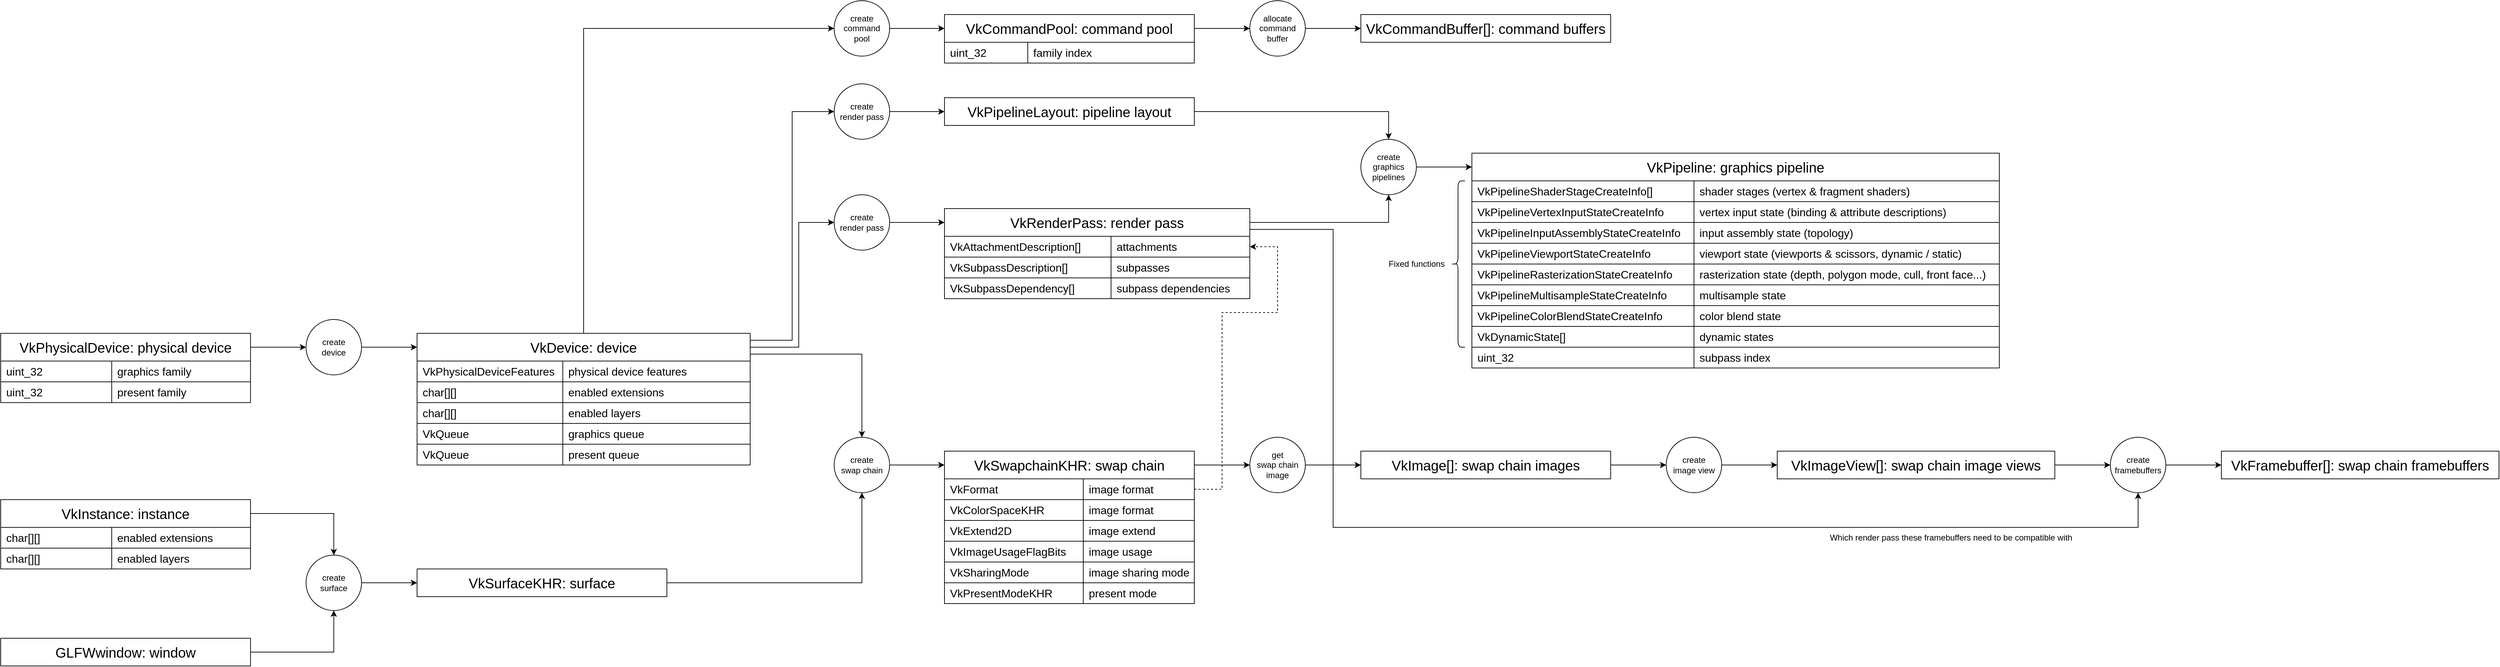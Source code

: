<mxfile version="23.1.5" type="device">
  <diagram name="第 1 页" id="pMj_DBe2h2y4TKAVPuIv">
    <mxGraphModel dx="1659" dy="964" grid="1" gridSize="10" guides="1" tooltips="1" connect="1" arrows="1" fold="1" page="1" pageScale="1" pageWidth="827" pageHeight="1169" math="0" shadow="0">
      <root>
        <mxCell id="0" />
        <mxCell id="1" parent="0" />
        <mxCell id="D-WpxhoJZHUKHinEnFPa-45" style="edgeStyle=orthogonalEdgeStyle;rounded=0;orthogonalLoop=1;jettySize=auto;html=1;exitX=1;exitY=0.5;exitDx=0;exitDy=0;entryX=0;entryY=0.5;entryDx=0;entryDy=0;" edge="1" parent="1" source="D-WpxhoJZHUKHinEnFPa-33" target="D-WpxhoJZHUKHinEnFPa-41">
          <mxGeometry relative="1" as="geometry" />
        </mxCell>
        <mxCell id="D-WpxhoJZHUKHinEnFPa-33" value="create&lt;br&gt;surface" style="ellipse;whiteSpace=wrap;html=1;aspect=fixed;" vertex="1" parent="1">
          <mxGeometry x="480" y="880" width="80" height="80" as="geometry" />
        </mxCell>
        <mxCell id="D-WpxhoJZHUKHinEnFPa-43" style="edgeStyle=orthogonalEdgeStyle;rounded=0;orthogonalLoop=1;jettySize=auto;html=1;exitX=1;exitY=0.5;exitDx=0;exitDy=0;entryX=0.5;entryY=0;entryDx=0;entryDy=0;" edge="1" parent="1" source="D-WpxhoJZHUKHinEnFPa-35" target="D-WpxhoJZHUKHinEnFPa-33">
          <mxGeometry relative="1" as="geometry" />
        </mxCell>
        <mxCell id="D-WpxhoJZHUKHinEnFPa-35" value="VkInstance: instance" style="rounded=0;whiteSpace=wrap;html=1;fontSize=20;" vertex="1" parent="1">
          <mxGeometry x="40" y="800" width="360" height="40" as="geometry" />
        </mxCell>
        <mxCell id="D-WpxhoJZHUKHinEnFPa-36" value="char[][]" style="rounded=0;whiteSpace=wrap;html=1;fontSize=16;align=left;spacingLeft=6;" vertex="1" parent="1">
          <mxGeometry x="40" y="840" width="160" height="30" as="geometry" />
        </mxCell>
        <mxCell id="D-WpxhoJZHUKHinEnFPa-37" value="enabled extensions" style="rounded=0;whiteSpace=wrap;html=1;fontSize=16;spacingLeft=6;align=left;" vertex="1" parent="1">
          <mxGeometry x="200" y="840" width="200" height="30" as="geometry" />
        </mxCell>
        <mxCell id="D-WpxhoJZHUKHinEnFPa-38" value="char[][]" style="rounded=0;whiteSpace=wrap;html=1;fontSize=16;spacingLeft=6;align=left;" vertex="1" parent="1">
          <mxGeometry x="40" y="870" width="160" height="30" as="geometry" />
        </mxCell>
        <mxCell id="D-WpxhoJZHUKHinEnFPa-39" value="enabled layers" style="rounded=0;whiteSpace=wrap;html=1;fontSize=16;spacingLeft=6;align=left;" vertex="1" parent="1">
          <mxGeometry x="200" y="870" width="200" height="30" as="geometry" />
        </mxCell>
        <mxCell id="D-WpxhoJZHUKHinEnFPa-44" style="edgeStyle=orthogonalEdgeStyle;rounded=0;orthogonalLoop=1;jettySize=auto;html=1;exitX=1;exitY=0.5;exitDx=0;exitDy=0;entryX=0.5;entryY=1;entryDx=0;entryDy=0;" edge="1" parent="1" source="D-WpxhoJZHUKHinEnFPa-40" target="D-WpxhoJZHUKHinEnFPa-33">
          <mxGeometry relative="1" as="geometry" />
        </mxCell>
        <mxCell id="D-WpxhoJZHUKHinEnFPa-40" value="GLFWwindow: window" style="rounded=0;whiteSpace=wrap;html=1;fontSize=20;" vertex="1" parent="1">
          <mxGeometry x="40" y="1000" width="360" height="40" as="geometry" />
        </mxCell>
        <mxCell id="D-WpxhoJZHUKHinEnFPa-72" style="edgeStyle=orthogonalEdgeStyle;rounded=0;orthogonalLoop=1;jettySize=auto;html=1;exitX=1;exitY=0.5;exitDx=0;exitDy=0;entryX=0.5;entryY=1;entryDx=0;entryDy=0;" edge="1" parent="1" source="D-WpxhoJZHUKHinEnFPa-41" target="D-WpxhoJZHUKHinEnFPa-70">
          <mxGeometry relative="1" as="geometry" />
        </mxCell>
        <mxCell id="D-WpxhoJZHUKHinEnFPa-41" value="VkSurfaceKHR: surface" style="rounded=0;whiteSpace=wrap;html=1;fontSize=20;" vertex="1" parent="1">
          <mxGeometry x="640" y="900" width="360" height="40" as="geometry" />
        </mxCell>
        <mxCell id="D-WpxhoJZHUKHinEnFPa-67" style="edgeStyle=orthogonalEdgeStyle;rounded=0;orthogonalLoop=1;jettySize=auto;html=1;exitX=1;exitY=0.5;exitDx=0;exitDy=0;entryX=0;entryY=0.5;entryDx=0;entryDy=0;" edge="1" parent="1" source="D-WpxhoJZHUKHinEnFPa-46" target="D-WpxhoJZHUKHinEnFPa-66">
          <mxGeometry relative="1" as="geometry" />
        </mxCell>
        <mxCell id="D-WpxhoJZHUKHinEnFPa-46" value="VkPhysicalDevice: physical device" style="rounded=0;whiteSpace=wrap;html=1;fontSize=20;" vertex="1" parent="1">
          <mxGeometry x="40" y="560" width="360" height="40" as="geometry" />
        </mxCell>
        <mxCell id="D-WpxhoJZHUKHinEnFPa-47" value="uint_32" style="rounded=0;whiteSpace=wrap;html=1;fontSize=16;align=left;spacingLeft=6;" vertex="1" parent="1">
          <mxGeometry x="40" y="600" width="160" height="30" as="geometry" />
        </mxCell>
        <mxCell id="D-WpxhoJZHUKHinEnFPa-48" value="graphics family" style="rounded=0;whiteSpace=wrap;html=1;fontSize=16;spacingLeft=6;align=left;" vertex="1" parent="1">
          <mxGeometry x="200" y="600" width="200" height="30" as="geometry" />
        </mxCell>
        <mxCell id="D-WpxhoJZHUKHinEnFPa-49" value="uint_32" style="rounded=0;whiteSpace=wrap;html=1;fontSize=16;align=left;spacingLeft=6;" vertex="1" parent="1">
          <mxGeometry x="40" y="630" width="160" height="30" as="geometry" />
        </mxCell>
        <mxCell id="D-WpxhoJZHUKHinEnFPa-50" value="present family" style="rounded=0;whiteSpace=wrap;html=1;fontSize=16;spacingLeft=6;align=left;" vertex="1" parent="1">
          <mxGeometry x="200" y="630" width="200" height="30" as="geometry" />
        </mxCell>
        <mxCell id="D-WpxhoJZHUKHinEnFPa-71" style="edgeStyle=orthogonalEdgeStyle;rounded=0;orthogonalLoop=1;jettySize=auto;html=1;exitX=1;exitY=0.75;exitDx=0;exitDy=0;entryX=0.5;entryY=0;entryDx=0;entryDy=0;" edge="1" parent="1" source="D-WpxhoJZHUKHinEnFPa-51" target="D-WpxhoJZHUKHinEnFPa-70">
          <mxGeometry relative="1" as="geometry" />
        </mxCell>
        <mxCell id="D-WpxhoJZHUKHinEnFPa-97" style="edgeStyle=orthogonalEdgeStyle;rounded=0;orthogonalLoop=1;jettySize=auto;html=1;exitX=1;exitY=0.5;exitDx=0;exitDy=0;entryX=0;entryY=0.5;entryDx=0;entryDy=0;" edge="1" parent="1" source="D-WpxhoJZHUKHinEnFPa-51" target="D-WpxhoJZHUKHinEnFPa-96">
          <mxGeometry relative="1" as="geometry">
            <Array as="points">
              <mxPoint x="1190" y="580" />
              <mxPoint x="1190" y="400" />
            </Array>
          </mxGeometry>
        </mxCell>
        <mxCell id="D-WpxhoJZHUKHinEnFPa-108" style="edgeStyle=orthogonalEdgeStyle;rounded=0;orthogonalLoop=1;jettySize=auto;html=1;exitX=1;exitY=0.25;exitDx=0;exitDy=0;entryX=0;entryY=0.5;entryDx=0;entryDy=0;" edge="1" parent="1" source="D-WpxhoJZHUKHinEnFPa-51" target="D-WpxhoJZHUKHinEnFPa-107">
          <mxGeometry relative="1" as="geometry" />
        </mxCell>
        <mxCell id="D-WpxhoJZHUKHinEnFPa-147" style="edgeStyle=orthogonalEdgeStyle;rounded=0;orthogonalLoop=1;jettySize=auto;html=1;exitX=0.5;exitY=0;exitDx=0;exitDy=0;entryX=0;entryY=0.5;entryDx=0;entryDy=0;" edge="1" parent="1" source="D-WpxhoJZHUKHinEnFPa-51" target="D-WpxhoJZHUKHinEnFPa-146">
          <mxGeometry relative="1" as="geometry" />
        </mxCell>
        <mxCell id="D-WpxhoJZHUKHinEnFPa-51" value="VkDevice: device" style="rounded=0;whiteSpace=wrap;html=1;fontSize=20;" vertex="1" parent="1">
          <mxGeometry x="640" y="560" width="480" height="40" as="geometry" />
        </mxCell>
        <mxCell id="D-WpxhoJZHUKHinEnFPa-56" value="VkPhysicalDeviceFeatures" style="rounded=0;whiteSpace=wrap;html=1;fontSize=16;align=left;spacingLeft=6;" vertex="1" parent="1">
          <mxGeometry x="640" y="600" width="210" height="30" as="geometry" />
        </mxCell>
        <mxCell id="D-WpxhoJZHUKHinEnFPa-57" value="physical device features" style="rounded=0;whiteSpace=wrap;html=1;fontSize=16;spacingLeft=6;align=left;" vertex="1" parent="1">
          <mxGeometry x="850" y="600" width="270" height="30" as="geometry" />
        </mxCell>
        <mxCell id="D-WpxhoJZHUKHinEnFPa-58" value="char[][]" style="rounded=0;whiteSpace=wrap;html=1;fontSize=16;align=left;spacingLeft=6;" vertex="1" parent="1">
          <mxGeometry x="640" y="630" width="210" height="30" as="geometry" />
        </mxCell>
        <mxCell id="D-WpxhoJZHUKHinEnFPa-59" value="enabled extensions" style="rounded=0;whiteSpace=wrap;html=1;fontSize=16;spacingLeft=6;align=left;" vertex="1" parent="1">
          <mxGeometry x="850" y="630" width="270" height="30" as="geometry" />
        </mxCell>
        <mxCell id="D-WpxhoJZHUKHinEnFPa-60" value="char[][]" style="rounded=0;whiteSpace=wrap;html=1;fontSize=16;spacingLeft=6;align=left;" vertex="1" parent="1">
          <mxGeometry x="640" y="660" width="210" height="30" as="geometry" />
        </mxCell>
        <mxCell id="D-WpxhoJZHUKHinEnFPa-61" value="enabled layers" style="rounded=0;whiteSpace=wrap;html=1;fontSize=16;spacingLeft=6;align=left;" vertex="1" parent="1">
          <mxGeometry x="850" y="660" width="270" height="30" as="geometry" />
        </mxCell>
        <mxCell id="D-WpxhoJZHUKHinEnFPa-62" value="VkQueue" style="rounded=0;whiteSpace=wrap;html=1;fontSize=16;align=left;spacingLeft=6;" vertex="1" parent="1">
          <mxGeometry x="640" y="690" width="210" height="30" as="geometry" />
        </mxCell>
        <mxCell id="D-WpxhoJZHUKHinEnFPa-63" value="graphics queue" style="rounded=0;whiteSpace=wrap;html=1;fontSize=16;spacingLeft=6;align=left;" vertex="1" parent="1">
          <mxGeometry x="850" y="690" width="270" height="30" as="geometry" />
        </mxCell>
        <mxCell id="D-WpxhoJZHUKHinEnFPa-64" value="VkQueue" style="rounded=0;whiteSpace=wrap;html=1;fontSize=16;align=left;spacingLeft=6;" vertex="1" parent="1">
          <mxGeometry x="640" y="720" width="210" height="30" as="geometry" />
        </mxCell>
        <mxCell id="D-WpxhoJZHUKHinEnFPa-65" value="present queue" style="rounded=0;whiteSpace=wrap;html=1;fontSize=16;spacingLeft=6;align=left;" vertex="1" parent="1">
          <mxGeometry x="850" y="720" width="270" height="30" as="geometry" />
        </mxCell>
        <mxCell id="D-WpxhoJZHUKHinEnFPa-68" style="edgeStyle=orthogonalEdgeStyle;rounded=0;orthogonalLoop=1;jettySize=auto;html=1;exitX=1;exitY=0.5;exitDx=0;exitDy=0;entryX=0;entryY=0.5;entryDx=0;entryDy=0;" edge="1" parent="1" source="D-WpxhoJZHUKHinEnFPa-66" target="D-WpxhoJZHUKHinEnFPa-51">
          <mxGeometry relative="1" as="geometry" />
        </mxCell>
        <mxCell id="D-WpxhoJZHUKHinEnFPa-66" value="create&lt;br&gt;device" style="ellipse;whiteSpace=wrap;html=1;aspect=fixed;" vertex="1" parent="1">
          <mxGeometry x="480" y="540" width="80" height="80" as="geometry" />
        </mxCell>
        <mxCell id="D-WpxhoJZHUKHinEnFPa-89" style="edgeStyle=orthogonalEdgeStyle;rounded=0;orthogonalLoop=1;jettySize=auto;html=1;exitX=1;exitY=0.5;exitDx=0;exitDy=0;entryX=0;entryY=0.5;entryDx=0;entryDy=0;" edge="1" parent="1" source="D-WpxhoJZHUKHinEnFPa-69" target="D-WpxhoJZHUKHinEnFPa-87">
          <mxGeometry relative="1" as="geometry" />
        </mxCell>
        <mxCell id="D-WpxhoJZHUKHinEnFPa-69" value="VkSwapchainKHR: swap chain" style="rounded=0;whiteSpace=wrap;html=1;fontSize=20;" vertex="1" parent="1">
          <mxGeometry x="1400" y="730" width="360" height="40" as="geometry" />
        </mxCell>
        <mxCell id="D-WpxhoJZHUKHinEnFPa-73" style="edgeStyle=orthogonalEdgeStyle;rounded=0;orthogonalLoop=1;jettySize=auto;html=1;exitX=1;exitY=0.5;exitDx=0;exitDy=0;entryX=0;entryY=0.5;entryDx=0;entryDy=0;" edge="1" parent="1" source="D-WpxhoJZHUKHinEnFPa-70" target="D-WpxhoJZHUKHinEnFPa-69">
          <mxGeometry relative="1" as="geometry" />
        </mxCell>
        <mxCell id="D-WpxhoJZHUKHinEnFPa-70" value="create&lt;br&gt;swap chain" style="ellipse;whiteSpace=wrap;html=1;aspect=fixed;" vertex="1" parent="1">
          <mxGeometry x="1241" y="710" width="80" height="80" as="geometry" />
        </mxCell>
        <mxCell id="D-WpxhoJZHUKHinEnFPa-74" value="VkFormat" style="rounded=0;whiteSpace=wrap;html=1;fontSize=16;align=left;spacingLeft=6;" vertex="1" parent="1">
          <mxGeometry x="1400" y="770" width="200" height="30" as="geometry" />
        </mxCell>
        <mxCell id="D-WpxhoJZHUKHinEnFPa-102" style="edgeStyle=orthogonalEdgeStyle;rounded=0;orthogonalLoop=1;jettySize=auto;html=1;exitX=1;exitY=0.5;exitDx=0;exitDy=0;entryX=1;entryY=0.5;entryDx=0;entryDy=0;dashed=1;" edge="1" parent="1" source="D-WpxhoJZHUKHinEnFPa-75" target="D-WpxhoJZHUKHinEnFPa-101">
          <mxGeometry relative="1" as="geometry">
            <Array as="points">
              <mxPoint x="1800" y="785" />
              <mxPoint x="1800" y="530" />
              <mxPoint x="1880" y="530" />
              <mxPoint x="1880" y="435" />
            </Array>
          </mxGeometry>
        </mxCell>
        <mxCell id="D-WpxhoJZHUKHinEnFPa-75" value="image format" style="rounded=0;whiteSpace=wrap;html=1;fontSize=16;spacingLeft=6;align=left;" vertex="1" parent="1">
          <mxGeometry x="1600" y="770" width="160" height="30" as="geometry" />
        </mxCell>
        <mxCell id="D-WpxhoJZHUKHinEnFPa-77" value="VkColorSpaceKHR" style="rounded=0;whiteSpace=wrap;html=1;fontSize=16;align=left;spacingLeft=6;" vertex="1" parent="1">
          <mxGeometry x="1400" y="800" width="200" height="30" as="geometry" />
        </mxCell>
        <mxCell id="D-WpxhoJZHUKHinEnFPa-78" value="image format" style="rounded=0;whiteSpace=wrap;html=1;fontSize=16;spacingLeft=6;align=left;" vertex="1" parent="1">
          <mxGeometry x="1600" y="800" width="160" height="30" as="geometry" />
        </mxCell>
        <mxCell id="D-WpxhoJZHUKHinEnFPa-79" value="VkExtend2D" style="rounded=0;whiteSpace=wrap;html=1;fontSize=16;align=left;spacingLeft=6;" vertex="1" parent="1">
          <mxGeometry x="1400" y="830" width="200" height="30" as="geometry" />
        </mxCell>
        <mxCell id="D-WpxhoJZHUKHinEnFPa-80" value="image extend" style="rounded=0;whiteSpace=wrap;html=1;fontSize=16;spacingLeft=6;align=left;" vertex="1" parent="1">
          <mxGeometry x="1600" y="830" width="160" height="30" as="geometry" />
        </mxCell>
        <mxCell id="D-WpxhoJZHUKHinEnFPa-81" value="VkImageUsageFlagBits" style="rounded=0;whiteSpace=wrap;html=1;fontSize=16;align=left;spacingLeft=6;" vertex="1" parent="1">
          <mxGeometry x="1400" y="860" width="200" height="30" as="geometry" />
        </mxCell>
        <mxCell id="D-WpxhoJZHUKHinEnFPa-82" value="image usage" style="rounded=0;whiteSpace=wrap;html=1;fontSize=16;spacingLeft=6;align=left;" vertex="1" parent="1">
          <mxGeometry x="1600" y="860" width="160" height="30" as="geometry" />
        </mxCell>
        <mxCell id="D-WpxhoJZHUKHinEnFPa-83" value="VkSharingMode" style="rounded=0;whiteSpace=wrap;html=1;fontSize=16;align=left;spacingLeft=6;" vertex="1" parent="1">
          <mxGeometry x="1400" y="890" width="200" height="30" as="geometry" />
        </mxCell>
        <mxCell id="D-WpxhoJZHUKHinEnFPa-84" value="image sharing mode" style="rounded=0;whiteSpace=wrap;html=1;fontSize=16;spacingLeft=6;align=left;" vertex="1" parent="1">
          <mxGeometry x="1600" y="890" width="160" height="30" as="geometry" />
        </mxCell>
        <mxCell id="D-WpxhoJZHUKHinEnFPa-85" value="VkPresentModeKHR" style="rounded=0;whiteSpace=wrap;html=1;fontSize=16;align=left;spacingLeft=6;" vertex="1" parent="1">
          <mxGeometry x="1400" y="920" width="200" height="30" as="geometry" />
        </mxCell>
        <mxCell id="D-WpxhoJZHUKHinEnFPa-86" value="present mode" style="rounded=0;whiteSpace=wrap;html=1;fontSize=16;spacingLeft=6;align=left;" vertex="1" parent="1">
          <mxGeometry x="1600" y="920" width="160" height="30" as="geometry" />
        </mxCell>
        <mxCell id="D-WpxhoJZHUKHinEnFPa-91" style="edgeStyle=orthogonalEdgeStyle;rounded=0;orthogonalLoop=1;jettySize=auto;html=1;exitX=1;exitY=0.5;exitDx=0;exitDy=0;entryX=0;entryY=0.5;entryDx=0;entryDy=0;" edge="1" parent="1" source="D-WpxhoJZHUKHinEnFPa-87" target="D-WpxhoJZHUKHinEnFPa-90">
          <mxGeometry relative="1" as="geometry" />
        </mxCell>
        <mxCell id="D-WpxhoJZHUKHinEnFPa-87" value="get&lt;br&gt;swap chain&lt;br&gt;image" style="ellipse;whiteSpace=wrap;html=1;aspect=fixed;" vertex="1" parent="1">
          <mxGeometry x="1840" y="710" width="80" height="80" as="geometry" />
        </mxCell>
        <mxCell id="D-WpxhoJZHUKHinEnFPa-93" style="edgeStyle=orthogonalEdgeStyle;rounded=0;orthogonalLoop=1;jettySize=auto;html=1;exitX=1;exitY=0.5;exitDx=0;exitDy=0;entryX=0;entryY=0.5;entryDx=0;entryDy=0;" edge="1" parent="1" source="D-WpxhoJZHUKHinEnFPa-90" target="D-WpxhoJZHUKHinEnFPa-92">
          <mxGeometry relative="1" as="geometry" />
        </mxCell>
        <mxCell id="D-WpxhoJZHUKHinEnFPa-90" value="VkImage[]: swap chain images" style="rounded=0;whiteSpace=wrap;html=1;fontSize=20;" vertex="1" parent="1">
          <mxGeometry x="2000" y="730" width="360" height="40" as="geometry" />
        </mxCell>
        <mxCell id="D-WpxhoJZHUKHinEnFPa-95" style="edgeStyle=orthogonalEdgeStyle;rounded=0;orthogonalLoop=1;jettySize=auto;html=1;exitX=1;exitY=0.5;exitDx=0;exitDy=0;entryX=0;entryY=0.5;entryDx=0;entryDy=0;" edge="1" parent="1" source="D-WpxhoJZHUKHinEnFPa-92" target="D-WpxhoJZHUKHinEnFPa-94">
          <mxGeometry relative="1" as="geometry" />
        </mxCell>
        <mxCell id="D-WpxhoJZHUKHinEnFPa-92" value="create&lt;br&gt;image view" style="ellipse;whiteSpace=wrap;html=1;aspect=fixed;" vertex="1" parent="1">
          <mxGeometry x="2440" y="710" width="80" height="80" as="geometry" />
        </mxCell>
        <mxCell id="D-WpxhoJZHUKHinEnFPa-140" style="edgeStyle=orthogonalEdgeStyle;rounded=0;orthogonalLoop=1;jettySize=auto;html=1;exitX=1;exitY=0.5;exitDx=0;exitDy=0;entryX=0;entryY=0.5;entryDx=0;entryDy=0;" edge="1" parent="1" source="D-WpxhoJZHUKHinEnFPa-94" target="D-WpxhoJZHUKHinEnFPa-139">
          <mxGeometry relative="1" as="geometry" />
        </mxCell>
        <mxCell id="D-WpxhoJZHUKHinEnFPa-94" value="VkImageView[]: swap chain image views" style="rounded=0;whiteSpace=wrap;html=1;fontSize=20;" vertex="1" parent="1">
          <mxGeometry x="2600" y="730" width="400" height="40" as="geometry" />
        </mxCell>
        <mxCell id="D-WpxhoJZHUKHinEnFPa-99" style="edgeStyle=orthogonalEdgeStyle;rounded=0;orthogonalLoop=1;jettySize=auto;html=1;exitX=1;exitY=0.5;exitDx=0;exitDy=0;entryX=0;entryY=0.5;entryDx=0;entryDy=0;" edge="1" parent="1" source="D-WpxhoJZHUKHinEnFPa-96" target="D-WpxhoJZHUKHinEnFPa-98">
          <mxGeometry relative="1" as="geometry" />
        </mxCell>
        <mxCell id="D-WpxhoJZHUKHinEnFPa-96" value="create&lt;br&gt;render pass" style="ellipse;whiteSpace=wrap;html=1;aspect=fixed;" vertex="1" parent="1">
          <mxGeometry x="1241" y="360" width="80" height="80" as="geometry" />
        </mxCell>
        <mxCell id="D-WpxhoJZHUKHinEnFPa-113" style="edgeStyle=orthogonalEdgeStyle;rounded=0;orthogonalLoop=1;jettySize=auto;html=1;exitX=1;exitY=0.5;exitDx=0;exitDy=0;entryX=0.5;entryY=1;entryDx=0;entryDy=0;" edge="1" parent="1" source="D-WpxhoJZHUKHinEnFPa-98" target="D-WpxhoJZHUKHinEnFPa-111">
          <mxGeometry relative="1" as="geometry" />
        </mxCell>
        <mxCell id="D-WpxhoJZHUKHinEnFPa-141" style="edgeStyle=orthogonalEdgeStyle;rounded=0;orthogonalLoop=1;jettySize=auto;html=1;exitX=1;exitY=0.75;exitDx=0;exitDy=0;entryX=0.5;entryY=1;entryDx=0;entryDy=0;" edge="1" parent="1" source="D-WpxhoJZHUKHinEnFPa-98" target="D-WpxhoJZHUKHinEnFPa-139">
          <mxGeometry relative="1" as="geometry">
            <Array as="points">
              <mxPoint x="1960" y="410" />
              <mxPoint x="1960" y="840" />
              <mxPoint x="3120" y="840" />
            </Array>
          </mxGeometry>
        </mxCell>
        <mxCell id="D-WpxhoJZHUKHinEnFPa-98" value="VkRenderPass: render pass" style="rounded=0;whiteSpace=wrap;html=1;fontSize=20;" vertex="1" parent="1">
          <mxGeometry x="1400" y="380" width="440" height="40" as="geometry" />
        </mxCell>
        <mxCell id="D-WpxhoJZHUKHinEnFPa-100" value="VkAttachmentDescription[]" style="rounded=0;whiteSpace=wrap;html=1;fontSize=16;align=left;spacingLeft=6;" vertex="1" parent="1">
          <mxGeometry x="1400" y="420" width="240" height="30" as="geometry" />
        </mxCell>
        <mxCell id="D-WpxhoJZHUKHinEnFPa-101" value="attachments" style="rounded=0;whiteSpace=wrap;html=1;fontSize=16;spacingLeft=6;align=left;" vertex="1" parent="1">
          <mxGeometry x="1640" y="420" width="200" height="30" as="geometry" />
        </mxCell>
        <mxCell id="D-WpxhoJZHUKHinEnFPa-103" value="VkSubpassDescription[]" style="rounded=0;whiteSpace=wrap;html=1;fontSize=16;align=left;spacingLeft=6;" vertex="1" parent="1">
          <mxGeometry x="1400" y="450" width="240" height="30" as="geometry" />
        </mxCell>
        <mxCell id="D-WpxhoJZHUKHinEnFPa-104" value="subpasses" style="rounded=0;whiteSpace=wrap;html=1;fontSize=16;spacingLeft=6;align=left;" vertex="1" parent="1">
          <mxGeometry x="1640" y="450" width="200" height="30" as="geometry" />
        </mxCell>
        <mxCell id="D-WpxhoJZHUKHinEnFPa-105" value="VkSubpassDependency[]" style="rounded=0;whiteSpace=wrap;html=1;fontSize=16;align=left;spacingLeft=6;" vertex="1" parent="1">
          <mxGeometry x="1400" y="480" width="240" height="30" as="geometry" />
        </mxCell>
        <mxCell id="D-WpxhoJZHUKHinEnFPa-106" value="subpass dependencies" style="rounded=0;whiteSpace=wrap;html=1;fontSize=16;spacingLeft=6;align=left;" vertex="1" parent="1">
          <mxGeometry x="1640" y="480" width="200" height="30" as="geometry" />
        </mxCell>
        <mxCell id="D-WpxhoJZHUKHinEnFPa-107" value="create&lt;br&gt;render pass" style="ellipse;whiteSpace=wrap;html=1;aspect=fixed;" vertex="1" parent="1">
          <mxGeometry x="1241" y="200" width="80" height="80" as="geometry" />
        </mxCell>
        <mxCell id="D-WpxhoJZHUKHinEnFPa-112" style="edgeStyle=orthogonalEdgeStyle;rounded=0;orthogonalLoop=1;jettySize=auto;html=1;exitX=1;exitY=0.5;exitDx=0;exitDy=0;entryX=0.5;entryY=0;entryDx=0;entryDy=0;" edge="1" parent="1" source="D-WpxhoJZHUKHinEnFPa-109" target="D-WpxhoJZHUKHinEnFPa-111">
          <mxGeometry relative="1" as="geometry" />
        </mxCell>
        <mxCell id="D-WpxhoJZHUKHinEnFPa-109" value="VkPipelineLayout: pipeline layout" style="rounded=0;whiteSpace=wrap;html=1;fontSize=20;" vertex="1" parent="1">
          <mxGeometry x="1400" y="220" width="360" height="40" as="geometry" />
        </mxCell>
        <mxCell id="D-WpxhoJZHUKHinEnFPa-110" style="edgeStyle=orthogonalEdgeStyle;rounded=0;orthogonalLoop=1;jettySize=auto;html=1;exitX=1;exitY=0.5;exitDx=0;exitDy=0;entryX=0;entryY=0.5;entryDx=0;entryDy=0;" edge="1" parent="1" source="D-WpxhoJZHUKHinEnFPa-107" target="D-WpxhoJZHUKHinEnFPa-109">
          <mxGeometry relative="1" as="geometry" />
        </mxCell>
        <mxCell id="D-WpxhoJZHUKHinEnFPa-115" style="edgeStyle=orthogonalEdgeStyle;rounded=0;orthogonalLoop=1;jettySize=auto;html=1;exitX=1;exitY=0.5;exitDx=0;exitDy=0;entryX=0;entryY=0.5;entryDx=0;entryDy=0;" edge="1" parent="1" source="D-WpxhoJZHUKHinEnFPa-111" target="D-WpxhoJZHUKHinEnFPa-114">
          <mxGeometry relative="1" as="geometry" />
        </mxCell>
        <mxCell id="D-WpxhoJZHUKHinEnFPa-111" value="create&lt;br&gt;graphics&lt;br&gt;pipelines" style="ellipse;whiteSpace=wrap;html=1;aspect=fixed;" vertex="1" parent="1">
          <mxGeometry x="2000" y="280" width="80" height="80" as="geometry" />
        </mxCell>
        <mxCell id="D-WpxhoJZHUKHinEnFPa-114" value="VkPipeline: graphics pipeline" style="rounded=0;whiteSpace=wrap;html=1;fontSize=20;" vertex="1" parent="1">
          <mxGeometry x="2160" y="300" width="760" height="40" as="geometry" />
        </mxCell>
        <mxCell id="D-WpxhoJZHUKHinEnFPa-116" value="VkPipelineShaderStageCreateInfo[]" style="rounded=0;whiteSpace=wrap;html=1;fontSize=16;align=left;spacingLeft=6;" vertex="1" parent="1">
          <mxGeometry x="2160" y="340" width="320" height="30" as="geometry" />
        </mxCell>
        <mxCell id="D-WpxhoJZHUKHinEnFPa-117" value="shader stages (vertex &amp;amp; fragment shaders)" style="rounded=0;whiteSpace=wrap;html=1;fontSize=16;spacingLeft=6;align=left;" vertex="1" parent="1">
          <mxGeometry x="2480" y="340" width="440" height="30" as="geometry" />
        </mxCell>
        <mxCell id="D-WpxhoJZHUKHinEnFPa-118" value="VkPipelineVertexInputStateCreateInfo" style="rounded=0;whiteSpace=wrap;html=1;fontSize=16;align=left;spacingLeft=6;" vertex="1" parent="1">
          <mxGeometry x="2160" y="370" width="320" height="30" as="geometry" />
        </mxCell>
        <mxCell id="D-WpxhoJZHUKHinEnFPa-119" value="vertex input state (binding &amp;amp; attribute descriptions)" style="rounded=0;whiteSpace=wrap;html=1;fontSize=16;spacingLeft=6;align=left;" vertex="1" parent="1">
          <mxGeometry x="2480" y="370" width="440" height="30" as="geometry" />
        </mxCell>
        <mxCell id="D-WpxhoJZHUKHinEnFPa-120" value="VkPipelineInputAssemblyStateCreateInfo" style="rounded=0;whiteSpace=wrap;html=1;fontSize=16;align=left;spacingLeft=6;" vertex="1" parent="1">
          <mxGeometry x="2160" y="400" width="320" height="30" as="geometry" />
        </mxCell>
        <mxCell id="D-WpxhoJZHUKHinEnFPa-121" value="input assembly state (topology)" style="rounded=0;whiteSpace=wrap;html=1;fontSize=16;spacingLeft=6;align=left;" vertex="1" parent="1">
          <mxGeometry x="2480" y="400" width="440" height="30" as="geometry" />
        </mxCell>
        <mxCell id="D-WpxhoJZHUKHinEnFPa-122" value="VkPipelineViewportStateCreateInfo" style="rounded=0;whiteSpace=wrap;html=1;fontSize=16;align=left;spacingLeft=6;" vertex="1" parent="1">
          <mxGeometry x="2160" y="430" width="320" height="30" as="geometry" />
        </mxCell>
        <mxCell id="D-WpxhoJZHUKHinEnFPa-123" value="viewport state (viewports &amp;amp; scissors, dynamic / static)" style="rounded=0;whiteSpace=wrap;html=1;fontSize=16;spacingLeft=6;align=left;" vertex="1" parent="1">
          <mxGeometry x="2480" y="430" width="440" height="30" as="geometry" />
        </mxCell>
        <mxCell id="D-WpxhoJZHUKHinEnFPa-124" value="VkPipelineRasterizationStateCreateInfo" style="rounded=0;whiteSpace=wrap;html=1;fontSize=16;align=left;spacingLeft=6;" vertex="1" parent="1">
          <mxGeometry x="2160" y="460" width="320" height="30" as="geometry" />
        </mxCell>
        <mxCell id="D-WpxhoJZHUKHinEnFPa-125" value="rasterization state (depth, polygon mode, cull, front face...)" style="rounded=0;whiteSpace=wrap;html=1;fontSize=16;spacingLeft=6;align=left;" vertex="1" parent="1">
          <mxGeometry x="2480" y="460" width="440" height="30" as="geometry" />
        </mxCell>
        <mxCell id="D-WpxhoJZHUKHinEnFPa-126" value="VkPipelineMultisampleStateCreateInfo" style="rounded=0;whiteSpace=wrap;html=1;fontSize=16;align=left;spacingLeft=6;" vertex="1" parent="1">
          <mxGeometry x="2160" y="490" width="320" height="30" as="geometry" />
        </mxCell>
        <mxCell id="D-WpxhoJZHUKHinEnFPa-127" value="multisample state" style="rounded=0;whiteSpace=wrap;html=1;fontSize=16;spacingLeft=6;align=left;" vertex="1" parent="1">
          <mxGeometry x="2480" y="490" width="440" height="30" as="geometry" />
        </mxCell>
        <mxCell id="D-WpxhoJZHUKHinEnFPa-130" value="VkPipelineColorBlendStateCreateInfo" style="rounded=0;whiteSpace=wrap;html=1;fontSize=16;align=left;spacingLeft=6;" vertex="1" parent="1">
          <mxGeometry x="2160" y="520" width="320" height="30" as="geometry" />
        </mxCell>
        <mxCell id="D-WpxhoJZHUKHinEnFPa-131" value="color blend state" style="rounded=0;whiteSpace=wrap;html=1;fontSize=16;spacingLeft=6;align=left;" vertex="1" parent="1">
          <mxGeometry x="2480" y="520" width="440" height="30" as="geometry" />
        </mxCell>
        <mxCell id="D-WpxhoJZHUKHinEnFPa-132" value="VkDynamicState[]" style="rounded=0;whiteSpace=wrap;html=1;fontSize=16;align=left;spacingLeft=6;" vertex="1" parent="1">
          <mxGeometry x="2160" y="550" width="320" height="30" as="geometry" />
        </mxCell>
        <mxCell id="D-WpxhoJZHUKHinEnFPa-133" value="dynamic states" style="rounded=0;whiteSpace=wrap;html=1;fontSize=16;spacingLeft=6;align=left;" vertex="1" parent="1">
          <mxGeometry x="2480" y="550" width="440" height="30" as="geometry" />
        </mxCell>
        <mxCell id="D-WpxhoJZHUKHinEnFPa-134" value="uint_32" style="rounded=0;whiteSpace=wrap;html=1;fontSize=16;align=left;spacingLeft=6;" vertex="1" parent="1">
          <mxGeometry x="2160" y="580" width="320" height="30" as="geometry" />
        </mxCell>
        <mxCell id="D-WpxhoJZHUKHinEnFPa-135" value="subpass index" style="rounded=0;whiteSpace=wrap;html=1;fontSize=16;spacingLeft=6;align=left;" vertex="1" parent="1">
          <mxGeometry x="2480" y="580" width="440" height="30" as="geometry" />
        </mxCell>
        <mxCell id="D-WpxhoJZHUKHinEnFPa-136" value="" style="shape=curlyBracket;whiteSpace=wrap;html=1;rounded=1;labelPosition=left;verticalLabelPosition=middle;align=right;verticalAlign=middle;" vertex="1" parent="1">
          <mxGeometry x="2130" y="340" width="20" height="240" as="geometry" />
        </mxCell>
        <mxCell id="D-WpxhoJZHUKHinEnFPa-138" value="Fixed functions" style="text;html=1;align=center;verticalAlign=middle;resizable=0;points=[];autosize=1;strokeColor=none;fillColor=none;" vertex="1" parent="1">
          <mxGeometry x="2030" y="445" width="100" height="30" as="geometry" />
        </mxCell>
        <mxCell id="D-WpxhoJZHUKHinEnFPa-143" style="edgeStyle=orthogonalEdgeStyle;rounded=0;orthogonalLoop=1;jettySize=auto;html=1;exitX=1;exitY=0.5;exitDx=0;exitDy=0;entryX=0;entryY=0.5;entryDx=0;entryDy=0;" edge="1" parent="1" source="D-WpxhoJZHUKHinEnFPa-139" target="D-WpxhoJZHUKHinEnFPa-142">
          <mxGeometry relative="1" as="geometry" />
        </mxCell>
        <mxCell id="D-WpxhoJZHUKHinEnFPa-139" value="create&lt;br&gt;framebuffers" style="ellipse;whiteSpace=wrap;html=1;aspect=fixed;" vertex="1" parent="1">
          <mxGeometry x="3080" y="710" width="80" height="80" as="geometry" />
        </mxCell>
        <mxCell id="D-WpxhoJZHUKHinEnFPa-142" value="VkFramebuffer[]: swap chain framebuffers" style="rounded=0;whiteSpace=wrap;html=1;fontSize=20;" vertex="1" parent="1">
          <mxGeometry x="3240" y="730" width="400" height="40" as="geometry" />
        </mxCell>
        <mxCell id="D-WpxhoJZHUKHinEnFPa-144" value="Which render pass these framebuffers need to be compatible with" style="text;html=1;align=center;verticalAlign=middle;resizable=0;points=[];autosize=1;strokeColor=none;fillColor=none;" vertex="1" parent="1">
          <mxGeometry x="2665" y="840" width="370" height="30" as="geometry" />
        </mxCell>
        <mxCell id="D-WpxhoJZHUKHinEnFPa-149" style="edgeStyle=orthogonalEdgeStyle;rounded=0;orthogonalLoop=1;jettySize=auto;html=1;exitX=1;exitY=0.5;exitDx=0;exitDy=0;entryX=0;entryY=0.5;entryDx=0;entryDy=0;" edge="1" parent="1" source="D-WpxhoJZHUKHinEnFPa-146" target="D-WpxhoJZHUKHinEnFPa-148">
          <mxGeometry relative="1" as="geometry" />
        </mxCell>
        <mxCell id="D-WpxhoJZHUKHinEnFPa-146" value="create&lt;br&gt;command&lt;br&gt;pool" style="ellipse;whiteSpace=wrap;html=1;aspect=fixed;" vertex="1" parent="1">
          <mxGeometry x="1241" y="80" width="80" height="80" as="geometry" />
        </mxCell>
        <mxCell id="D-WpxhoJZHUKHinEnFPa-151" style="edgeStyle=orthogonalEdgeStyle;rounded=0;orthogonalLoop=1;jettySize=auto;html=1;exitX=1;exitY=0.5;exitDx=0;exitDy=0;entryX=0;entryY=0.5;entryDx=0;entryDy=0;" edge="1" parent="1" source="D-WpxhoJZHUKHinEnFPa-148" target="D-WpxhoJZHUKHinEnFPa-150">
          <mxGeometry relative="1" as="geometry" />
        </mxCell>
        <mxCell id="D-WpxhoJZHUKHinEnFPa-148" value="VkCommandPool: command pool" style="rounded=0;whiteSpace=wrap;html=1;fontSize=20;" vertex="1" parent="1">
          <mxGeometry x="1400" y="100" width="360" height="40" as="geometry" />
        </mxCell>
        <mxCell id="D-WpxhoJZHUKHinEnFPa-155" style="edgeStyle=orthogonalEdgeStyle;rounded=0;orthogonalLoop=1;jettySize=auto;html=1;exitX=1;exitY=0.5;exitDx=0;exitDy=0;entryX=0;entryY=0.5;entryDx=0;entryDy=0;" edge="1" parent="1" source="D-WpxhoJZHUKHinEnFPa-150" target="D-WpxhoJZHUKHinEnFPa-154">
          <mxGeometry relative="1" as="geometry" />
        </mxCell>
        <mxCell id="D-WpxhoJZHUKHinEnFPa-150" value="allocate&lt;br&gt;command&lt;br&gt;buffer" style="ellipse;whiteSpace=wrap;html=1;aspect=fixed;" vertex="1" parent="1">
          <mxGeometry x="1840" y="80" width="80" height="80" as="geometry" />
        </mxCell>
        <mxCell id="D-WpxhoJZHUKHinEnFPa-152" value="uint_32" style="rounded=0;whiteSpace=wrap;html=1;fontSize=16;align=left;spacingLeft=6;" vertex="1" parent="1">
          <mxGeometry x="1400" y="140" width="120" height="30" as="geometry" />
        </mxCell>
        <mxCell id="D-WpxhoJZHUKHinEnFPa-153" value="family index" style="rounded=0;whiteSpace=wrap;html=1;fontSize=16;spacingLeft=6;align=left;" vertex="1" parent="1">
          <mxGeometry x="1520" y="140" width="240" height="30" as="geometry" />
        </mxCell>
        <mxCell id="D-WpxhoJZHUKHinEnFPa-154" value="VkCommandBuffer[]: command buffers" style="rounded=0;whiteSpace=wrap;html=1;fontSize=20;" vertex="1" parent="1">
          <mxGeometry x="2000" y="100" width="360" height="40" as="geometry" />
        </mxCell>
      </root>
    </mxGraphModel>
  </diagram>
</mxfile>
